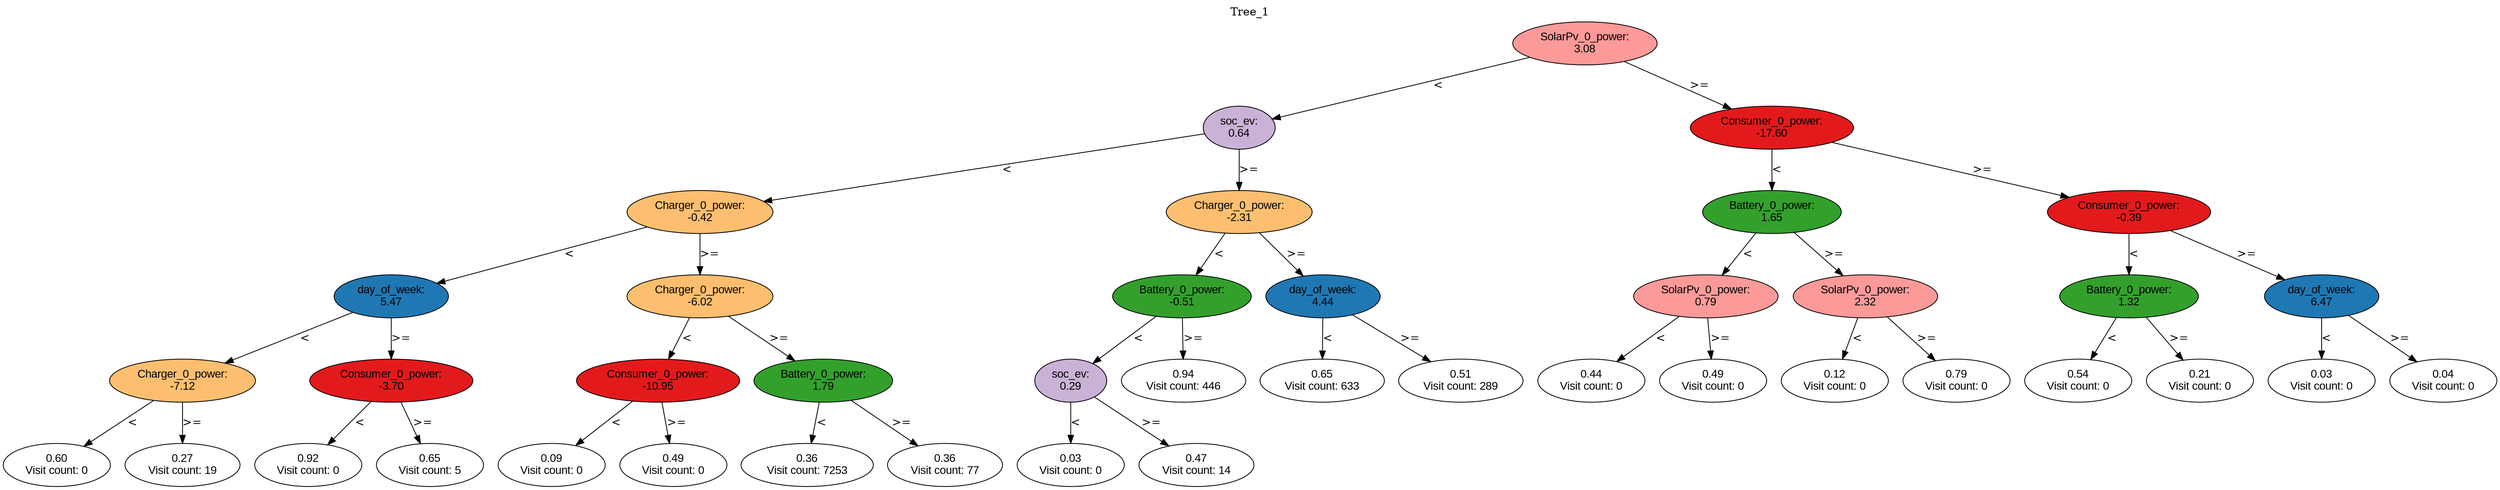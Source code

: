 digraph BST {
    node [fontname="Arial" style=filled colorscheme=paired12];
    0 [ label = "SolarPv_0_power:
3.08" fillcolor=5];
    1 [ label = "soc_ev:
0.64" fillcolor=9];
    2 [ label = "Charger_0_power:
-0.42" fillcolor=7];
    3 [ label = "day_of_week:
5.47" fillcolor=2];
    4 [ label = "Charger_0_power:
-7.12" fillcolor=7];
    5 [ label = "0.60
Visit count: 0" fillcolor=white];
    6 [ label = "0.27
Visit count: 19" fillcolor=white];
    7 [ label = "Consumer_0_power:
-3.70" fillcolor=6];
    8 [ label = "0.92
Visit count: 0" fillcolor=white];
    9 [ label = "0.65
Visit count: 5" fillcolor=white];
    10 [ label = "Charger_0_power:
-6.02" fillcolor=7];
    11 [ label = "Consumer_0_power:
-10.95" fillcolor=6];
    12 [ label = "0.09
Visit count: 0" fillcolor=white];
    13 [ label = "0.49
Visit count: 0" fillcolor=white];
    14 [ label = "Battery_0_power:
1.79" fillcolor=4];
    15 [ label = "0.36
Visit count: 7253" fillcolor=white];
    16 [ label = "0.36
Visit count: 77" fillcolor=white];
    17 [ label = "Charger_0_power:
-2.31" fillcolor=7];
    18 [ label = "Battery_0_power:
-0.51" fillcolor=4];
    19 [ label = "soc_ev:
0.29" fillcolor=9];
    20 [ label = "0.03
Visit count: 0" fillcolor=white];
    21 [ label = "0.47
Visit count: 14" fillcolor=white];
    22 [ label = "0.94
Visit count: 446" fillcolor=white];
    23 [ label = "day_of_week:
4.44" fillcolor=2];
    24 [ label = "0.65
Visit count: 633" fillcolor=white];
    25 [ label = "0.51
Visit count: 289" fillcolor=white];
    26 [ label = "Consumer_0_power:
-17.60" fillcolor=6];
    27 [ label = "Battery_0_power:
1.65" fillcolor=4];
    28 [ label = "SolarPv_0_power:
0.79" fillcolor=5];
    29 [ label = "0.44
Visit count: 0" fillcolor=white];
    30 [ label = "0.49
Visit count: 0" fillcolor=white];
    31 [ label = "SolarPv_0_power:
2.32" fillcolor=5];
    32 [ label = "0.12
Visit count: 0" fillcolor=white];
    33 [ label = "0.79
Visit count: 0" fillcolor=white];
    34 [ label = "Consumer_0_power:
-0.39" fillcolor=6];
    35 [ label = "Battery_0_power:
1.32" fillcolor=4];
    36 [ label = "0.54
Visit count: 0" fillcolor=white];
    37 [ label = "0.21
Visit count: 0" fillcolor=white];
    38 [ label = "day_of_week:
6.47" fillcolor=2];
    39 [ label = "0.03
Visit count: 0" fillcolor=white];
    40 [ label = "0.04
Visit count: 0" fillcolor=white];

    0  -> 1[ label = "<"];
    0  -> 26[ label = ">="];
    1  -> 2[ label = "<"];
    1  -> 17[ label = ">="];
    2  -> 3[ label = "<"];
    2  -> 10[ label = ">="];
    3  -> 4[ label = "<"];
    3  -> 7[ label = ">="];
    4  -> 5[ label = "<"];
    4  -> 6[ label = ">="];
    7  -> 8[ label = "<"];
    7  -> 9[ label = ">="];
    10  -> 11[ label = "<"];
    10  -> 14[ label = ">="];
    11  -> 12[ label = "<"];
    11  -> 13[ label = ">="];
    14  -> 15[ label = "<"];
    14  -> 16[ label = ">="];
    17  -> 18[ label = "<"];
    17  -> 23[ label = ">="];
    18  -> 19[ label = "<"];
    18  -> 22[ label = ">="];
    19  -> 20[ label = "<"];
    19  -> 21[ label = ">="];
    23  -> 24[ label = "<"];
    23  -> 25[ label = ">="];
    26  -> 27[ label = "<"];
    26  -> 34[ label = ">="];
    27  -> 28[ label = "<"];
    27  -> 31[ label = ">="];
    28  -> 29[ label = "<"];
    28  -> 30[ label = ">="];
    31  -> 32[ label = "<"];
    31  -> 33[ label = ">="];
    34  -> 35[ label = "<"];
    34  -> 38[ label = ">="];
    35  -> 36[ label = "<"];
    35  -> 37[ label = ">="];
    38  -> 39[ label = "<"];
    38  -> 40[ label = ">="];

    labelloc="t";
    label="Tree_1";
}